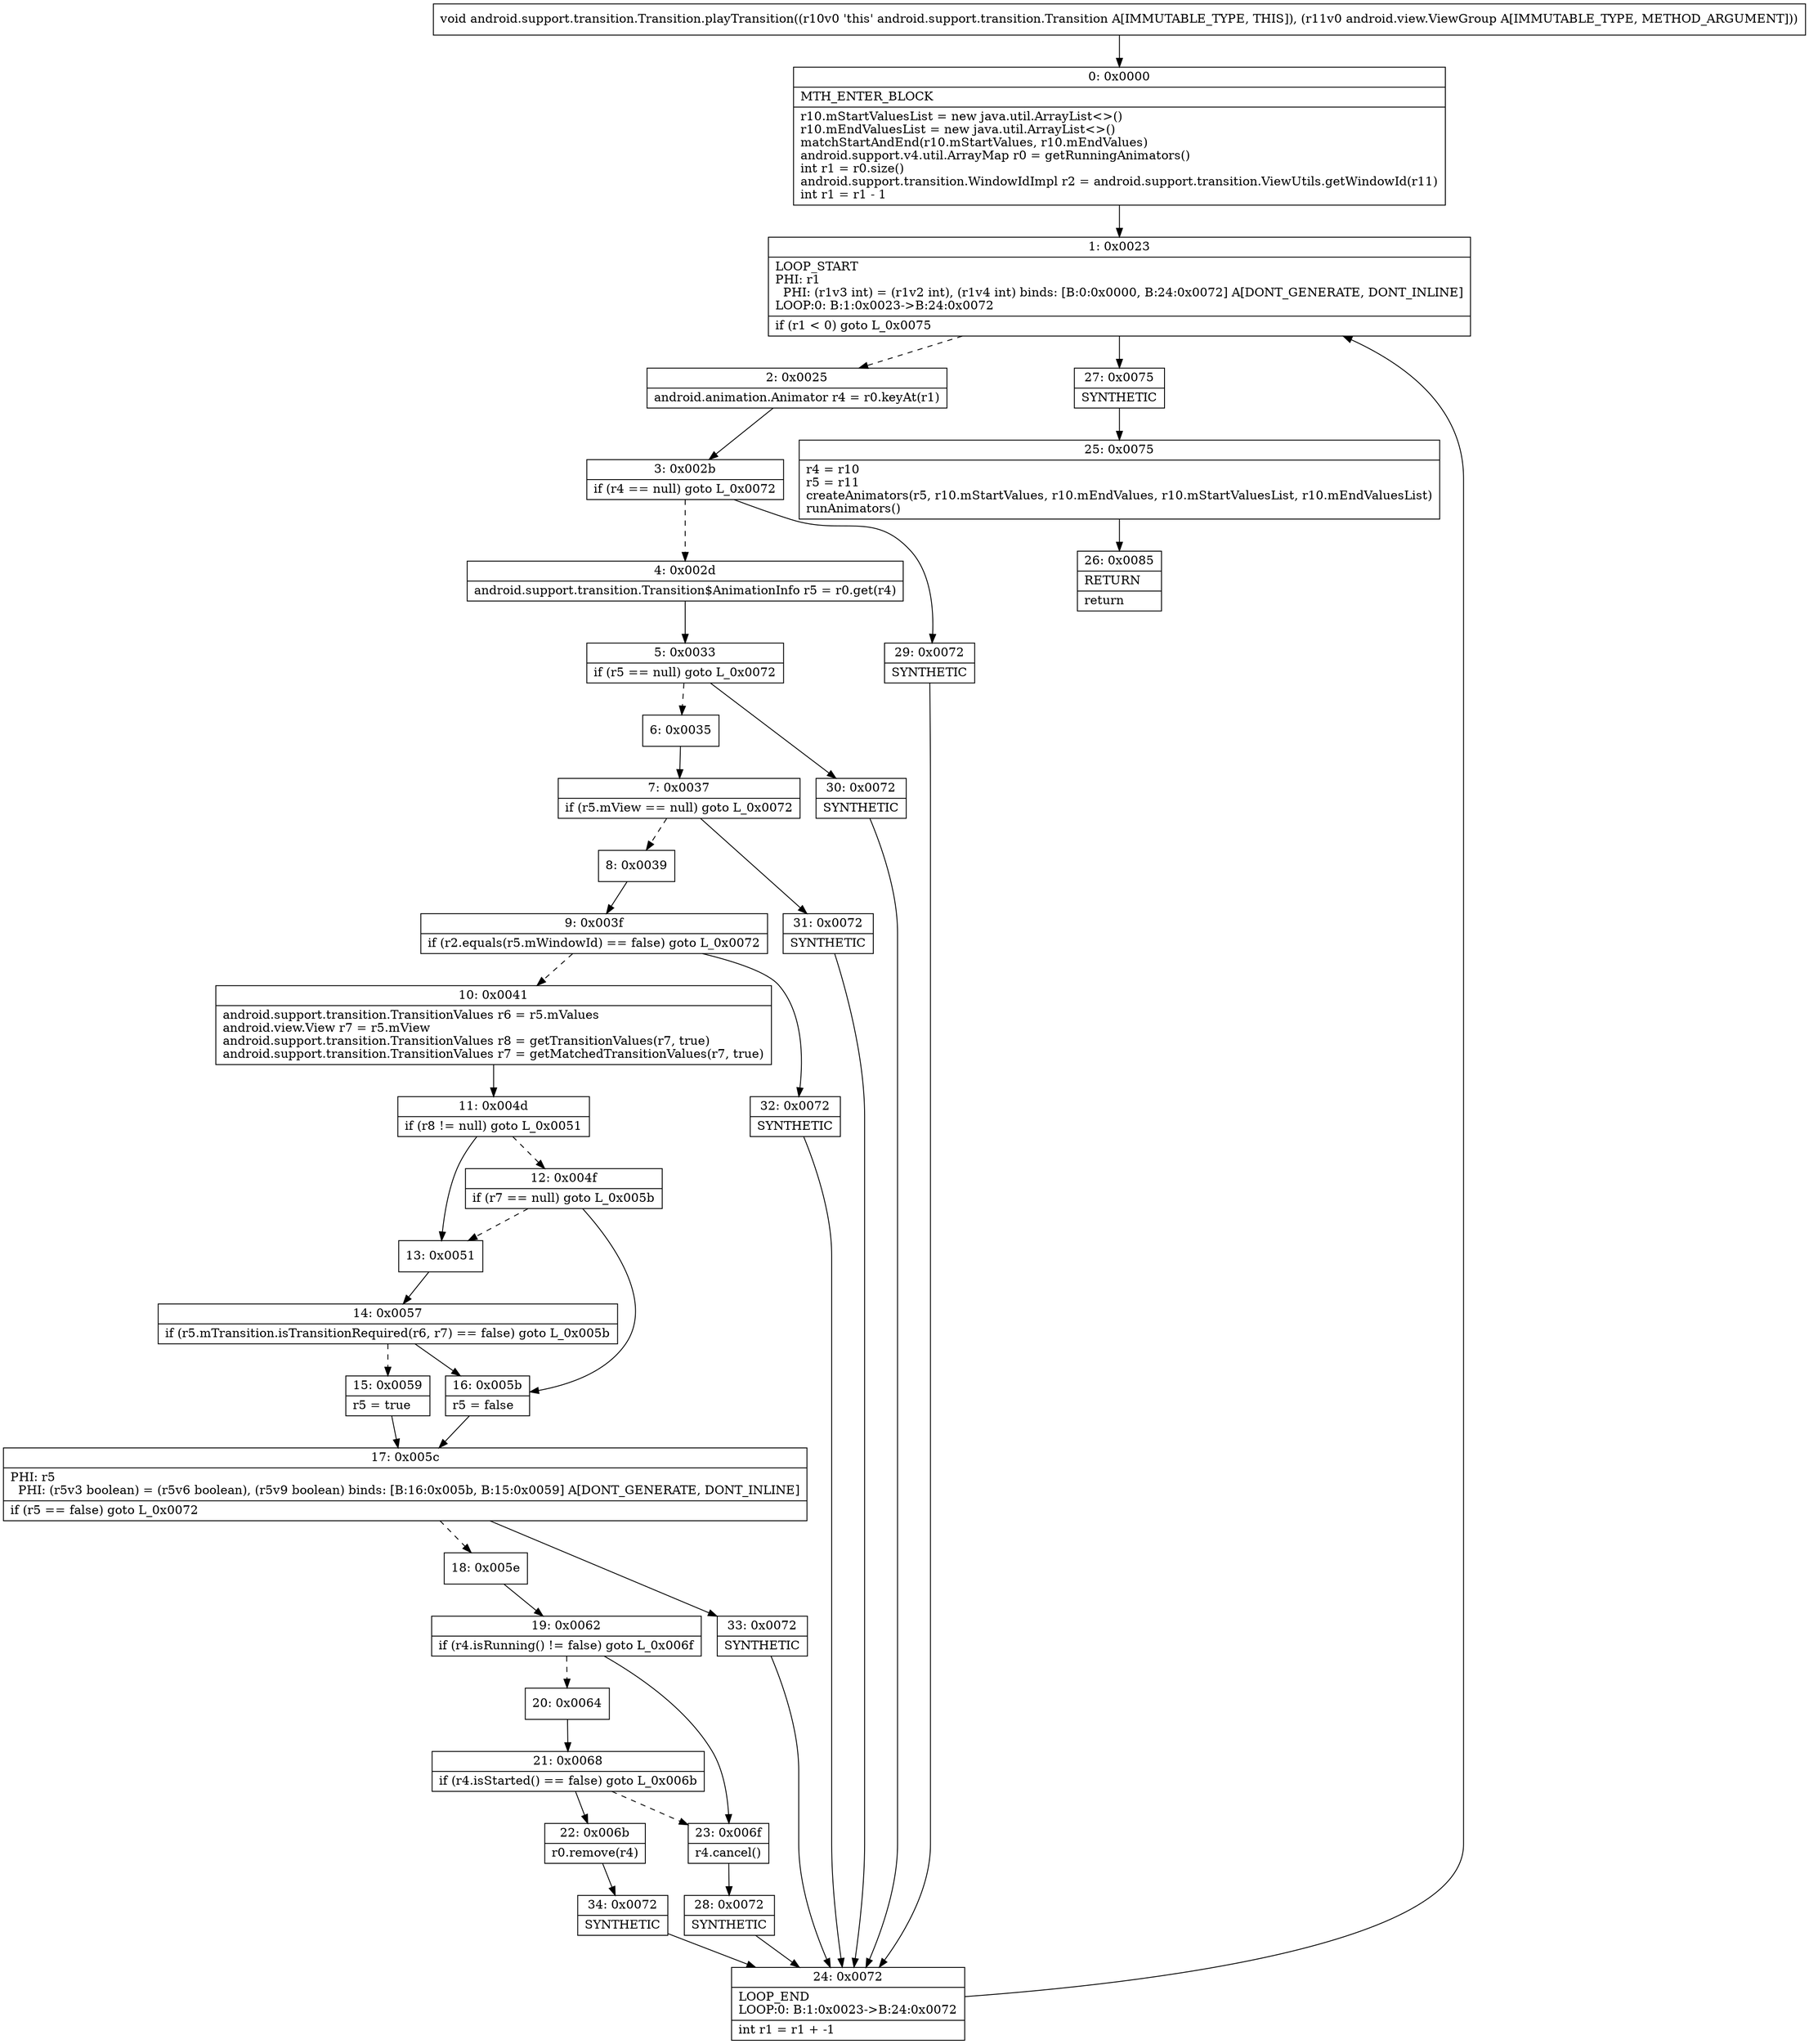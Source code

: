 digraph "CFG forandroid.support.transition.Transition.playTransition(Landroid\/view\/ViewGroup;)V" {
Node_0 [shape=record,label="{0\:\ 0x0000|MTH_ENTER_BLOCK\l|r10.mStartValuesList = new java.util.ArrayList\<\>()\lr10.mEndValuesList = new java.util.ArrayList\<\>()\lmatchStartAndEnd(r10.mStartValues, r10.mEndValues)\landroid.support.v4.util.ArrayMap r0 = getRunningAnimators()\lint r1 = r0.size()\landroid.support.transition.WindowIdImpl r2 = android.support.transition.ViewUtils.getWindowId(r11)\lint r1 = r1 \- 1\l}"];
Node_1 [shape=record,label="{1\:\ 0x0023|LOOP_START\lPHI: r1 \l  PHI: (r1v3 int) = (r1v2 int), (r1v4 int) binds: [B:0:0x0000, B:24:0x0072] A[DONT_GENERATE, DONT_INLINE]\lLOOP:0: B:1:0x0023\-\>B:24:0x0072\l|if (r1 \< 0) goto L_0x0075\l}"];
Node_2 [shape=record,label="{2\:\ 0x0025|android.animation.Animator r4 = r0.keyAt(r1)\l}"];
Node_3 [shape=record,label="{3\:\ 0x002b|if (r4 == null) goto L_0x0072\l}"];
Node_4 [shape=record,label="{4\:\ 0x002d|android.support.transition.Transition$AnimationInfo r5 = r0.get(r4)\l}"];
Node_5 [shape=record,label="{5\:\ 0x0033|if (r5 == null) goto L_0x0072\l}"];
Node_6 [shape=record,label="{6\:\ 0x0035}"];
Node_7 [shape=record,label="{7\:\ 0x0037|if (r5.mView == null) goto L_0x0072\l}"];
Node_8 [shape=record,label="{8\:\ 0x0039}"];
Node_9 [shape=record,label="{9\:\ 0x003f|if (r2.equals(r5.mWindowId) == false) goto L_0x0072\l}"];
Node_10 [shape=record,label="{10\:\ 0x0041|android.support.transition.TransitionValues r6 = r5.mValues\landroid.view.View r7 = r5.mView\landroid.support.transition.TransitionValues r8 = getTransitionValues(r7, true)\landroid.support.transition.TransitionValues r7 = getMatchedTransitionValues(r7, true)\l}"];
Node_11 [shape=record,label="{11\:\ 0x004d|if (r8 != null) goto L_0x0051\l}"];
Node_12 [shape=record,label="{12\:\ 0x004f|if (r7 == null) goto L_0x005b\l}"];
Node_13 [shape=record,label="{13\:\ 0x0051}"];
Node_14 [shape=record,label="{14\:\ 0x0057|if (r5.mTransition.isTransitionRequired(r6, r7) == false) goto L_0x005b\l}"];
Node_15 [shape=record,label="{15\:\ 0x0059|r5 = true\l}"];
Node_16 [shape=record,label="{16\:\ 0x005b|r5 = false\l}"];
Node_17 [shape=record,label="{17\:\ 0x005c|PHI: r5 \l  PHI: (r5v3 boolean) = (r5v6 boolean), (r5v9 boolean) binds: [B:16:0x005b, B:15:0x0059] A[DONT_GENERATE, DONT_INLINE]\l|if (r5 == false) goto L_0x0072\l}"];
Node_18 [shape=record,label="{18\:\ 0x005e}"];
Node_19 [shape=record,label="{19\:\ 0x0062|if (r4.isRunning() != false) goto L_0x006f\l}"];
Node_20 [shape=record,label="{20\:\ 0x0064}"];
Node_21 [shape=record,label="{21\:\ 0x0068|if (r4.isStarted() == false) goto L_0x006b\l}"];
Node_22 [shape=record,label="{22\:\ 0x006b|r0.remove(r4)\l}"];
Node_23 [shape=record,label="{23\:\ 0x006f|r4.cancel()\l}"];
Node_24 [shape=record,label="{24\:\ 0x0072|LOOP_END\lLOOP:0: B:1:0x0023\-\>B:24:0x0072\l|int r1 = r1 + \-1\l}"];
Node_25 [shape=record,label="{25\:\ 0x0075|r4 = r10\lr5 = r11\lcreateAnimators(r5, r10.mStartValues, r10.mEndValues, r10.mStartValuesList, r10.mEndValuesList)\lrunAnimators()\l}"];
Node_26 [shape=record,label="{26\:\ 0x0085|RETURN\l|return\l}"];
Node_27 [shape=record,label="{27\:\ 0x0075|SYNTHETIC\l}"];
Node_28 [shape=record,label="{28\:\ 0x0072|SYNTHETIC\l}"];
Node_29 [shape=record,label="{29\:\ 0x0072|SYNTHETIC\l}"];
Node_30 [shape=record,label="{30\:\ 0x0072|SYNTHETIC\l}"];
Node_31 [shape=record,label="{31\:\ 0x0072|SYNTHETIC\l}"];
Node_32 [shape=record,label="{32\:\ 0x0072|SYNTHETIC\l}"];
Node_33 [shape=record,label="{33\:\ 0x0072|SYNTHETIC\l}"];
Node_34 [shape=record,label="{34\:\ 0x0072|SYNTHETIC\l}"];
MethodNode[shape=record,label="{void android.support.transition.Transition.playTransition((r10v0 'this' android.support.transition.Transition A[IMMUTABLE_TYPE, THIS]), (r11v0 android.view.ViewGroup A[IMMUTABLE_TYPE, METHOD_ARGUMENT])) }"];
MethodNode -> Node_0;
Node_0 -> Node_1;
Node_1 -> Node_2[style=dashed];
Node_1 -> Node_27;
Node_2 -> Node_3;
Node_3 -> Node_4[style=dashed];
Node_3 -> Node_29;
Node_4 -> Node_5;
Node_5 -> Node_6[style=dashed];
Node_5 -> Node_30;
Node_6 -> Node_7;
Node_7 -> Node_8[style=dashed];
Node_7 -> Node_31;
Node_8 -> Node_9;
Node_9 -> Node_10[style=dashed];
Node_9 -> Node_32;
Node_10 -> Node_11;
Node_11 -> Node_12[style=dashed];
Node_11 -> Node_13;
Node_12 -> Node_13[style=dashed];
Node_12 -> Node_16;
Node_13 -> Node_14;
Node_14 -> Node_15[style=dashed];
Node_14 -> Node_16;
Node_15 -> Node_17;
Node_16 -> Node_17;
Node_17 -> Node_18[style=dashed];
Node_17 -> Node_33;
Node_18 -> Node_19;
Node_19 -> Node_20[style=dashed];
Node_19 -> Node_23;
Node_20 -> Node_21;
Node_21 -> Node_22;
Node_21 -> Node_23[style=dashed];
Node_22 -> Node_34;
Node_23 -> Node_28;
Node_24 -> Node_1;
Node_25 -> Node_26;
Node_27 -> Node_25;
Node_28 -> Node_24;
Node_29 -> Node_24;
Node_30 -> Node_24;
Node_31 -> Node_24;
Node_32 -> Node_24;
Node_33 -> Node_24;
Node_34 -> Node_24;
}


